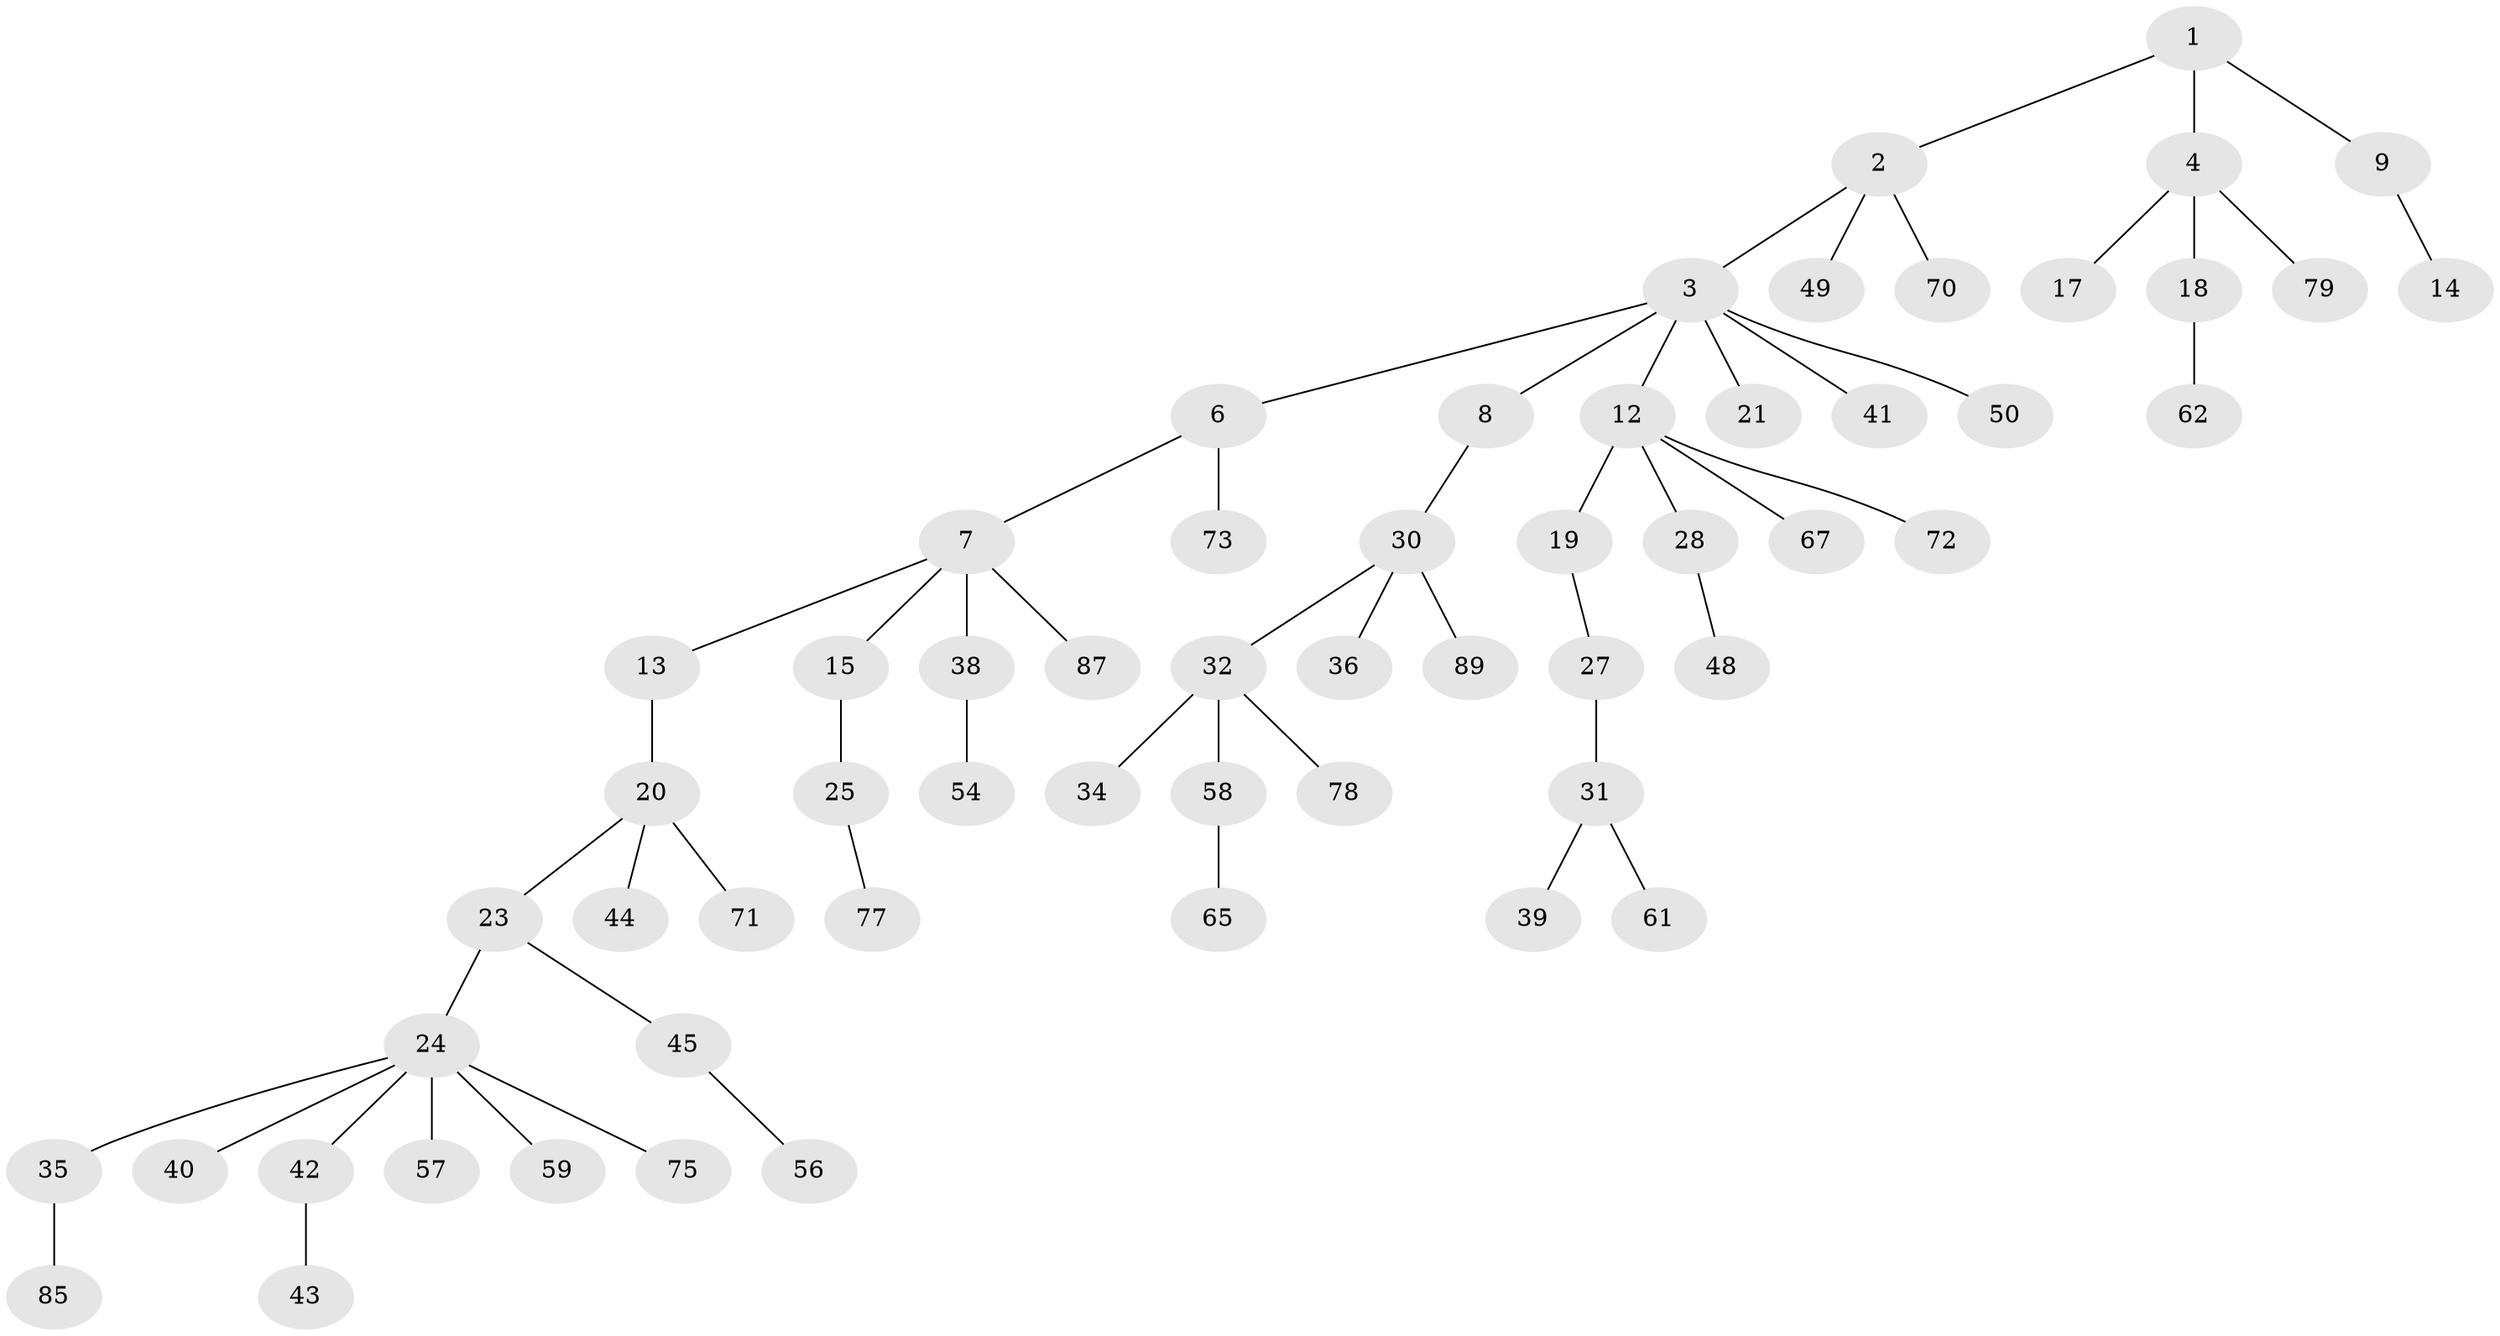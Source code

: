 // Generated by graph-tools (version 1.1) at 2025/24/03/03/25 07:24:05]
// undirected, 59 vertices, 58 edges
graph export_dot {
graph [start="1"]
  node [color=gray90,style=filled];
  1 [super="+51"];
  2 [super="+37"];
  3 [super="+11"];
  4 [super="+5"];
  6 [super="+10"];
  7 [super="+33"];
  8 [super="+16"];
  9 [super="+63"];
  12 [super="+22"];
  13;
  14;
  15 [super="+26"];
  17;
  18 [super="+53"];
  19 [super="+82"];
  20 [super="+47"];
  21 [super="+60"];
  23;
  24 [super="+29"];
  25 [super="+55"];
  27;
  28 [super="+80"];
  30 [super="+64"];
  31 [super="+88"];
  32 [super="+52"];
  34 [super="+69"];
  35 [super="+83"];
  36;
  38 [super="+81"];
  39;
  40;
  41;
  42;
  43 [super="+66"];
  44;
  45 [super="+46"];
  48 [super="+68"];
  49;
  50;
  54;
  56;
  57;
  58;
  59;
  61;
  62;
  65 [super="+74"];
  67 [super="+76"];
  70;
  71;
  72 [super="+84"];
  73;
  75 [super="+86"];
  77;
  78;
  79;
  85;
  87;
  89;
  1 -- 2;
  1 -- 4;
  1 -- 9;
  2 -- 3;
  2 -- 49;
  2 -- 70;
  3 -- 6;
  3 -- 8;
  3 -- 21;
  3 -- 41;
  3 -- 50;
  3 -- 12;
  4 -- 17;
  4 -- 18;
  4 -- 79;
  6 -- 7;
  6 -- 73;
  7 -- 13;
  7 -- 15;
  7 -- 38;
  7 -- 87;
  8 -- 30;
  9 -- 14;
  12 -- 19;
  12 -- 72;
  12 -- 67;
  12 -- 28;
  13 -- 20;
  15 -- 25;
  18 -- 62;
  19 -- 27;
  20 -- 23;
  20 -- 44;
  20 -- 71;
  23 -- 24;
  23 -- 45;
  24 -- 35;
  24 -- 42;
  24 -- 57;
  24 -- 59;
  24 -- 75;
  24 -- 40;
  25 -- 77;
  27 -- 31;
  28 -- 48;
  30 -- 32;
  30 -- 36;
  30 -- 89;
  31 -- 39;
  31 -- 61;
  32 -- 34;
  32 -- 78;
  32 -- 58;
  35 -- 85;
  38 -- 54;
  42 -- 43;
  45 -- 56;
  58 -- 65;
}
